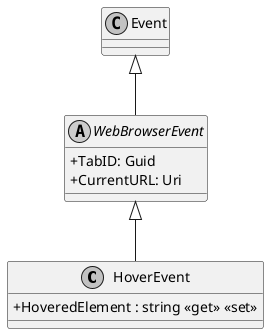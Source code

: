 @startuml
skinparam monochrome true
skinparam classAttributeIconSize 0

class HoverEvent {
    + HoveredElement : string <<get>> <<set>>
}
abstract class WebBrowserEvent {
    + TabID: Guid
    + CurrentURL: Uri
}

WebBrowserEvent <|-- HoverEvent
Event <|-- WebBrowserEvent
@enduml
